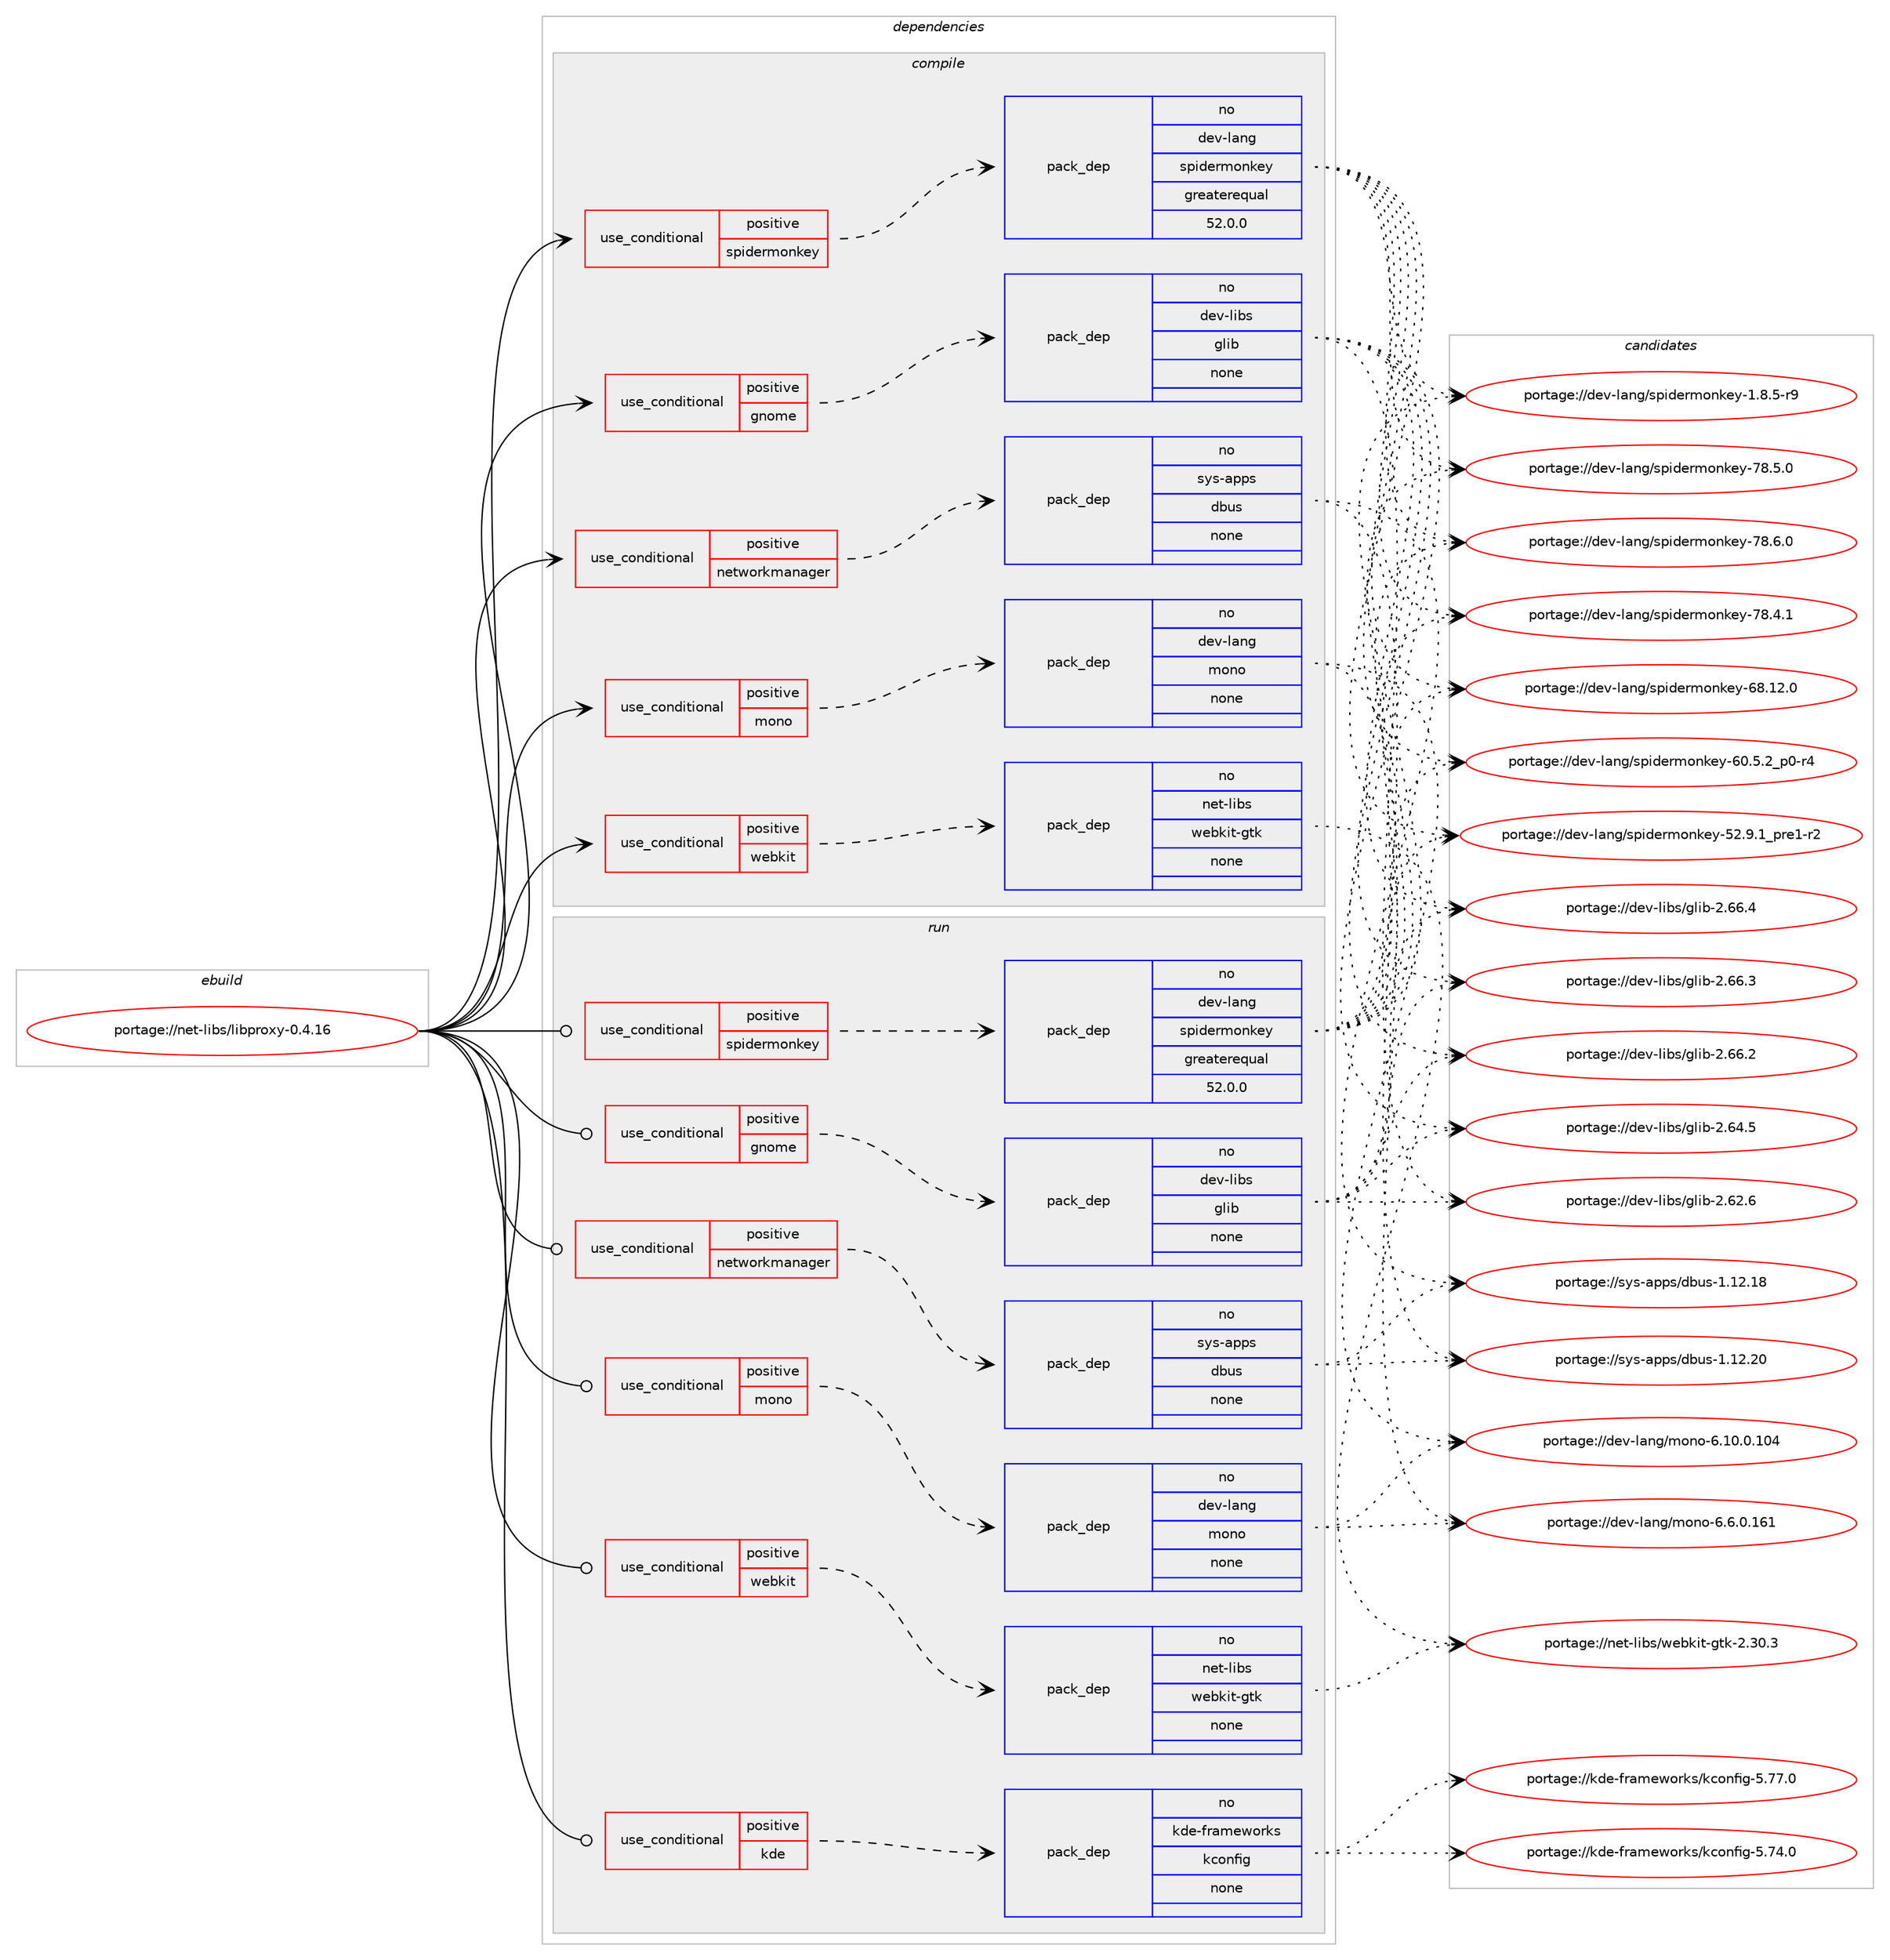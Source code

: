 digraph prolog {

# *************
# Graph options
# *************

newrank=true;
concentrate=true;
compound=true;
graph [rankdir=LR,fontname=Helvetica,fontsize=10,ranksep=1.5];#, ranksep=2.5, nodesep=0.2];
edge  [arrowhead=vee];
node  [fontname=Helvetica,fontsize=10];

# **********
# The ebuild
# **********

subgraph cluster_leftcol {
color=gray;
rank=same;
label=<<i>ebuild</i>>;
id [label="portage://net-libs/libproxy-0.4.16", color=red, width=4, href="../net-libs/libproxy-0.4.16.svg"];
}

# ****************
# The dependencies
# ****************

subgraph cluster_midcol {
color=gray;
label=<<i>dependencies</i>>;
subgraph cluster_compile {
fillcolor="#eeeeee";
style=filled;
label=<<i>compile</i>>;
subgraph cond3284 {
dependency11690 [label=<<TABLE BORDER="0" CELLBORDER="1" CELLSPACING="0" CELLPADDING="4"><TR><TD ROWSPAN="3" CELLPADDING="10">use_conditional</TD></TR><TR><TD>positive</TD></TR><TR><TD>gnome</TD></TR></TABLE>>, shape=none, color=red];
subgraph pack8289 {
dependency11691 [label=<<TABLE BORDER="0" CELLBORDER="1" CELLSPACING="0" CELLPADDING="4" WIDTH="220"><TR><TD ROWSPAN="6" CELLPADDING="30">pack_dep</TD></TR><TR><TD WIDTH="110">no</TD></TR><TR><TD>dev-libs</TD></TR><TR><TD>glib</TD></TR><TR><TD>none</TD></TR><TR><TD></TD></TR></TABLE>>, shape=none, color=blue];
}
dependency11690:e -> dependency11691:w [weight=20,style="dashed",arrowhead="vee"];
}
id:e -> dependency11690:w [weight=20,style="solid",arrowhead="vee"];
subgraph cond3285 {
dependency11692 [label=<<TABLE BORDER="0" CELLBORDER="1" CELLSPACING="0" CELLPADDING="4"><TR><TD ROWSPAN="3" CELLPADDING="10">use_conditional</TD></TR><TR><TD>positive</TD></TR><TR><TD>mono</TD></TR></TABLE>>, shape=none, color=red];
subgraph pack8290 {
dependency11693 [label=<<TABLE BORDER="0" CELLBORDER="1" CELLSPACING="0" CELLPADDING="4" WIDTH="220"><TR><TD ROWSPAN="6" CELLPADDING="30">pack_dep</TD></TR><TR><TD WIDTH="110">no</TD></TR><TR><TD>dev-lang</TD></TR><TR><TD>mono</TD></TR><TR><TD>none</TD></TR><TR><TD></TD></TR></TABLE>>, shape=none, color=blue];
}
dependency11692:e -> dependency11693:w [weight=20,style="dashed",arrowhead="vee"];
}
id:e -> dependency11692:w [weight=20,style="solid",arrowhead="vee"];
subgraph cond3286 {
dependency11694 [label=<<TABLE BORDER="0" CELLBORDER="1" CELLSPACING="0" CELLPADDING="4"><TR><TD ROWSPAN="3" CELLPADDING="10">use_conditional</TD></TR><TR><TD>positive</TD></TR><TR><TD>networkmanager</TD></TR></TABLE>>, shape=none, color=red];
subgraph pack8291 {
dependency11695 [label=<<TABLE BORDER="0" CELLBORDER="1" CELLSPACING="0" CELLPADDING="4" WIDTH="220"><TR><TD ROWSPAN="6" CELLPADDING="30">pack_dep</TD></TR><TR><TD WIDTH="110">no</TD></TR><TR><TD>sys-apps</TD></TR><TR><TD>dbus</TD></TR><TR><TD>none</TD></TR><TR><TD></TD></TR></TABLE>>, shape=none, color=blue];
}
dependency11694:e -> dependency11695:w [weight=20,style="dashed",arrowhead="vee"];
}
id:e -> dependency11694:w [weight=20,style="solid",arrowhead="vee"];
subgraph cond3287 {
dependency11696 [label=<<TABLE BORDER="0" CELLBORDER="1" CELLSPACING="0" CELLPADDING="4"><TR><TD ROWSPAN="3" CELLPADDING="10">use_conditional</TD></TR><TR><TD>positive</TD></TR><TR><TD>spidermonkey</TD></TR></TABLE>>, shape=none, color=red];
subgraph pack8292 {
dependency11697 [label=<<TABLE BORDER="0" CELLBORDER="1" CELLSPACING="0" CELLPADDING="4" WIDTH="220"><TR><TD ROWSPAN="6" CELLPADDING="30">pack_dep</TD></TR><TR><TD WIDTH="110">no</TD></TR><TR><TD>dev-lang</TD></TR><TR><TD>spidermonkey</TD></TR><TR><TD>greaterequal</TD></TR><TR><TD>52.0.0</TD></TR></TABLE>>, shape=none, color=blue];
}
dependency11696:e -> dependency11697:w [weight=20,style="dashed",arrowhead="vee"];
}
id:e -> dependency11696:w [weight=20,style="solid",arrowhead="vee"];
subgraph cond3288 {
dependency11698 [label=<<TABLE BORDER="0" CELLBORDER="1" CELLSPACING="0" CELLPADDING="4"><TR><TD ROWSPAN="3" CELLPADDING="10">use_conditional</TD></TR><TR><TD>positive</TD></TR><TR><TD>webkit</TD></TR></TABLE>>, shape=none, color=red];
subgraph pack8293 {
dependency11699 [label=<<TABLE BORDER="0" CELLBORDER="1" CELLSPACING="0" CELLPADDING="4" WIDTH="220"><TR><TD ROWSPAN="6" CELLPADDING="30">pack_dep</TD></TR><TR><TD WIDTH="110">no</TD></TR><TR><TD>net-libs</TD></TR><TR><TD>webkit-gtk</TD></TR><TR><TD>none</TD></TR><TR><TD></TD></TR></TABLE>>, shape=none, color=blue];
}
dependency11698:e -> dependency11699:w [weight=20,style="dashed",arrowhead="vee"];
}
id:e -> dependency11698:w [weight=20,style="solid",arrowhead="vee"];
}
subgraph cluster_compileandrun {
fillcolor="#eeeeee";
style=filled;
label=<<i>compile and run</i>>;
}
subgraph cluster_run {
fillcolor="#eeeeee";
style=filled;
label=<<i>run</i>>;
subgraph cond3289 {
dependency11700 [label=<<TABLE BORDER="0" CELLBORDER="1" CELLSPACING="0" CELLPADDING="4"><TR><TD ROWSPAN="3" CELLPADDING="10">use_conditional</TD></TR><TR><TD>positive</TD></TR><TR><TD>gnome</TD></TR></TABLE>>, shape=none, color=red];
subgraph pack8294 {
dependency11701 [label=<<TABLE BORDER="0" CELLBORDER="1" CELLSPACING="0" CELLPADDING="4" WIDTH="220"><TR><TD ROWSPAN="6" CELLPADDING="30">pack_dep</TD></TR><TR><TD WIDTH="110">no</TD></TR><TR><TD>dev-libs</TD></TR><TR><TD>glib</TD></TR><TR><TD>none</TD></TR><TR><TD></TD></TR></TABLE>>, shape=none, color=blue];
}
dependency11700:e -> dependency11701:w [weight=20,style="dashed",arrowhead="vee"];
}
id:e -> dependency11700:w [weight=20,style="solid",arrowhead="odot"];
subgraph cond3290 {
dependency11702 [label=<<TABLE BORDER="0" CELLBORDER="1" CELLSPACING="0" CELLPADDING="4"><TR><TD ROWSPAN="3" CELLPADDING="10">use_conditional</TD></TR><TR><TD>positive</TD></TR><TR><TD>kde</TD></TR></TABLE>>, shape=none, color=red];
subgraph pack8295 {
dependency11703 [label=<<TABLE BORDER="0" CELLBORDER="1" CELLSPACING="0" CELLPADDING="4" WIDTH="220"><TR><TD ROWSPAN="6" CELLPADDING="30">pack_dep</TD></TR><TR><TD WIDTH="110">no</TD></TR><TR><TD>kde-frameworks</TD></TR><TR><TD>kconfig</TD></TR><TR><TD>none</TD></TR><TR><TD></TD></TR></TABLE>>, shape=none, color=blue];
}
dependency11702:e -> dependency11703:w [weight=20,style="dashed",arrowhead="vee"];
}
id:e -> dependency11702:w [weight=20,style="solid",arrowhead="odot"];
subgraph cond3291 {
dependency11704 [label=<<TABLE BORDER="0" CELLBORDER="1" CELLSPACING="0" CELLPADDING="4"><TR><TD ROWSPAN="3" CELLPADDING="10">use_conditional</TD></TR><TR><TD>positive</TD></TR><TR><TD>mono</TD></TR></TABLE>>, shape=none, color=red];
subgraph pack8296 {
dependency11705 [label=<<TABLE BORDER="0" CELLBORDER="1" CELLSPACING="0" CELLPADDING="4" WIDTH="220"><TR><TD ROWSPAN="6" CELLPADDING="30">pack_dep</TD></TR><TR><TD WIDTH="110">no</TD></TR><TR><TD>dev-lang</TD></TR><TR><TD>mono</TD></TR><TR><TD>none</TD></TR><TR><TD></TD></TR></TABLE>>, shape=none, color=blue];
}
dependency11704:e -> dependency11705:w [weight=20,style="dashed",arrowhead="vee"];
}
id:e -> dependency11704:w [weight=20,style="solid",arrowhead="odot"];
subgraph cond3292 {
dependency11706 [label=<<TABLE BORDER="0" CELLBORDER="1" CELLSPACING="0" CELLPADDING="4"><TR><TD ROWSPAN="3" CELLPADDING="10">use_conditional</TD></TR><TR><TD>positive</TD></TR><TR><TD>networkmanager</TD></TR></TABLE>>, shape=none, color=red];
subgraph pack8297 {
dependency11707 [label=<<TABLE BORDER="0" CELLBORDER="1" CELLSPACING="0" CELLPADDING="4" WIDTH="220"><TR><TD ROWSPAN="6" CELLPADDING="30">pack_dep</TD></TR><TR><TD WIDTH="110">no</TD></TR><TR><TD>sys-apps</TD></TR><TR><TD>dbus</TD></TR><TR><TD>none</TD></TR><TR><TD></TD></TR></TABLE>>, shape=none, color=blue];
}
dependency11706:e -> dependency11707:w [weight=20,style="dashed",arrowhead="vee"];
}
id:e -> dependency11706:w [weight=20,style="solid",arrowhead="odot"];
subgraph cond3293 {
dependency11708 [label=<<TABLE BORDER="0" CELLBORDER="1" CELLSPACING="0" CELLPADDING="4"><TR><TD ROWSPAN="3" CELLPADDING="10">use_conditional</TD></TR><TR><TD>positive</TD></TR><TR><TD>spidermonkey</TD></TR></TABLE>>, shape=none, color=red];
subgraph pack8298 {
dependency11709 [label=<<TABLE BORDER="0" CELLBORDER="1" CELLSPACING="0" CELLPADDING="4" WIDTH="220"><TR><TD ROWSPAN="6" CELLPADDING="30">pack_dep</TD></TR><TR><TD WIDTH="110">no</TD></TR><TR><TD>dev-lang</TD></TR><TR><TD>spidermonkey</TD></TR><TR><TD>greaterequal</TD></TR><TR><TD>52.0.0</TD></TR></TABLE>>, shape=none, color=blue];
}
dependency11708:e -> dependency11709:w [weight=20,style="dashed",arrowhead="vee"];
}
id:e -> dependency11708:w [weight=20,style="solid",arrowhead="odot"];
subgraph cond3294 {
dependency11710 [label=<<TABLE BORDER="0" CELLBORDER="1" CELLSPACING="0" CELLPADDING="4"><TR><TD ROWSPAN="3" CELLPADDING="10">use_conditional</TD></TR><TR><TD>positive</TD></TR><TR><TD>webkit</TD></TR></TABLE>>, shape=none, color=red];
subgraph pack8299 {
dependency11711 [label=<<TABLE BORDER="0" CELLBORDER="1" CELLSPACING="0" CELLPADDING="4" WIDTH="220"><TR><TD ROWSPAN="6" CELLPADDING="30">pack_dep</TD></TR><TR><TD WIDTH="110">no</TD></TR><TR><TD>net-libs</TD></TR><TR><TD>webkit-gtk</TD></TR><TR><TD>none</TD></TR><TR><TD></TD></TR></TABLE>>, shape=none, color=blue];
}
dependency11710:e -> dependency11711:w [weight=20,style="dashed",arrowhead="vee"];
}
id:e -> dependency11710:w [weight=20,style="solid",arrowhead="odot"];
}
}

# **************
# The candidates
# **************

subgraph cluster_choices {
rank=same;
color=gray;
label=<<i>candidates</i>>;

subgraph choice8289 {
color=black;
nodesep=1;
choice1001011184510810598115471031081059845504654544652 [label="portage://dev-libs/glib-2.66.4", color=red, width=4,href="../dev-libs/glib-2.66.4.svg"];
choice1001011184510810598115471031081059845504654544651 [label="portage://dev-libs/glib-2.66.3", color=red, width=4,href="../dev-libs/glib-2.66.3.svg"];
choice1001011184510810598115471031081059845504654544650 [label="portage://dev-libs/glib-2.66.2", color=red, width=4,href="../dev-libs/glib-2.66.2.svg"];
choice1001011184510810598115471031081059845504654524653 [label="portage://dev-libs/glib-2.64.5", color=red, width=4,href="../dev-libs/glib-2.64.5.svg"];
choice1001011184510810598115471031081059845504654504654 [label="portage://dev-libs/glib-2.62.6", color=red, width=4,href="../dev-libs/glib-2.62.6.svg"];
dependency11691:e -> choice1001011184510810598115471031081059845504654544652:w [style=dotted,weight="100"];
dependency11691:e -> choice1001011184510810598115471031081059845504654544651:w [style=dotted,weight="100"];
dependency11691:e -> choice1001011184510810598115471031081059845504654544650:w [style=dotted,weight="100"];
dependency11691:e -> choice1001011184510810598115471031081059845504654524653:w [style=dotted,weight="100"];
dependency11691:e -> choice1001011184510810598115471031081059845504654504654:w [style=dotted,weight="100"];
}
subgraph choice8290 {
color=black;
nodesep=1;
choice10010111845108971101034710911111011145544654464846495449 [label="portage://dev-lang/mono-6.6.0.161", color=red, width=4,href="../dev-lang/mono-6.6.0.161.svg"];
choice1001011184510897110103471091111101114554464948464846494852 [label="portage://dev-lang/mono-6.10.0.104", color=red, width=4,href="../dev-lang/mono-6.10.0.104.svg"];
dependency11693:e -> choice10010111845108971101034710911111011145544654464846495449:w [style=dotted,weight="100"];
dependency11693:e -> choice1001011184510897110103471091111101114554464948464846494852:w [style=dotted,weight="100"];
}
subgraph choice8291 {
color=black;
nodesep=1;
choice115121115459711211211547100981171154549464950465048 [label="portage://sys-apps/dbus-1.12.20", color=red, width=4,href="../sys-apps/dbus-1.12.20.svg"];
choice115121115459711211211547100981171154549464950464956 [label="portage://sys-apps/dbus-1.12.18", color=red, width=4,href="../sys-apps/dbus-1.12.18.svg"];
dependency11695:e -> choice115121115459711211211547100981171154549464950465048:w [style=dotted,weight="100"];
dependency11695:e -> choice115121115459711211211547100981171154549464950464956:w [style=dotted,weight="100"];
}
subgraph choice8292 {
color=black;
nodesep=1;
choice10010111845108971101034711511210510010111410911111010710112145555646544648 [label="portage://dev-lang/spidermonkey-78.6.0", color=red, width=4,href="../dev-lang/spidermonkey-78.6.0.svg"];
choice10010111845108971101034711511210510010111410911111010710112145555646534648 [label="portage://dev-lang/spidermonkey-78.5.0", color=red, width=4,href="../dev-lang/spidermonkey-78.5.0.svg"];
choice10010111845108971101034711511210510010111410911111010710112145555646524649 [label="portage://dev-lang/spidermonkey-78.4.1", color=red, width=4,href="../dev-lang/spidermonkey-78.4.1.svg"];
choice1001011184510897110103471151121051001011141091111101071011214554564649504648 [label="portage://dev-lang/spidermonkey-68.12.0", color=red, width=4,href="../dev-lang/spidermonkey-68.12.0.svg"];
choice1001011184510897110103471151121051001011141091111101071011214554484653465095112484511452 [label="portage://dev-lang/spidermonkey-60.5.2_p0-r4", color=red, width=4,href="../dev-lang/spidermonkey-60.5.2_p0-r4.svg"];
choice1001011184510897110103471151121051001011141091111101071011214553504657464995112114101494511450 [label="portage://dev-lang/spidermonkey-52.9.1_pre1-r2", color=red, width=4,href="../dev-lang/spidermonkey-52.9.1_pre1-r2.svg"];
choice1001011184510897110103471151121051001011141091111101071011214549465646534511457 [label="portage://dev-lang/spidermonkey-1.8.5-r9", color=red, width=4,href="../dev-lang/spidermonkey-1.8.5-r9.svg"];
dependency11697:e -> choice10010111845108971101034711511210510010111410911111010710112145555646544648:w [style=dotted,weight="100"];
dependency11697:e -> choice10010111845108971101034711511210510010111410911111010710112145555646534648:w [style=dotted,weight="100"];
dependency11697:e -> choice10010111845108971101034711511210510010111410911111010710112145555646524649:w [style=dotted,weight="100"];
dependency11697:e -> choice1001011184510897110103471151121051001011141091111101071011214554564649504648:w [style=dotted,weight="100"];
dependency11697:e -> choice1001011184510897110103471151121051001011141091111101071011214554484653465095112484511452:w [style=dotted,weight="100"];
dependency11697:e -> choice1001011184510897110103471151121051001011141091111101071011214553504657464995112114101494511450:w [style=dotted,weight="100"];
dependency11697:e -> choice1001011184510897110103471151121051001011141091111101071011214549465646534511457:w [style=dotted,weight="100"];
}
subgraph choice8293 {
color=black;
nodesep=1;
choice110101116451081059811547119101981071051164510311610745504651484651 [label="portage://net-libs/webkit-gtk-2.30.3", color=red, width=4,href="../net-libs/webkit-gtk-2.30.3.svg"];
dependency11699:e -> choice110101116451081059811547119101981071051164510311610745504651484651:w [style=dotted,weight="100"];
}
subgraph choice8294 {
color=black;
nodesep=1;
choice1001011184510810598115471031081059845504654544652 [label="portage://dev-libs/glib-2.66.4", color=red, width=4,href="../dev-libs/glib-2.66.4.svg"];
choice1001011184510810598115471031081059845504654544651 [label="portage://dev-libs/glib-2.66.3", color=red, width=4,href="../dev-libs/glib-2.66.3.svg"];
choice1001011184510810598115471031081059845504654544650 [label="portage://dev-libs/glib-2.66.2", color=red, width=4,href="../dev-libs/glib-2.66.2.svg"];
choice1001011184510810598115471031081059845504654524653 [label="portage://dev-libs/glib-2.64.5", color=red, width=4,href="../dev-libs/glib-2.64.5.svg"];
choice1001011184510810598115471031081059845504654504654 [label="portage://dev-libs/glib-2.62.6", color=red, width=4,href="../dev-libs/glib-2.62.6.svg"];
dependency11701:e -> choice1001011184510810598115471031081059845504654544652:w [style=dotted,weight="100"];
dependency11701:e -> choice1001011184510810598115471031081059845504654544651:w [style=dotted,weight="100"];
dependency11701:e -> choice1001011184510810598115471031081059845504654544650:w [style=dotted,weight="100"];
dependency11701:e -> choice1001011184510810598115471031081059845504654524653:w [style=dotted,weight="100"];
dependency11701:e -> choice1001011184510810598115471031081059845504654504654:w [style=dotted,weight="100"];
}
subgraph choice8295 {
color=black;
nodesep=1;
choice1071001014510211497109101119111114107115471079911111010210510345534655554648 [label="portage://kde-frameworks/kconfig-5.77.0", color=red, width=4,href="../kde-frameworks/kconfig-5.77.0.svg"];
choice1071001014510211497109101119111114107115471079911111010210510345534655524648 [label="portage://kde-frameworks/kconfig-5.74.0", color=red, width=4,href="../kde-frameworks/kconfig-5.74.0.svg"];
dependency11703:e -> choice1071001014510211497109101119111114107115471079911111010210510345534655554648:w [style=dotted,weight="100"];
dependency11703:e -> choice1071001014510211497109101119111114107115471079911111010210510345534655524648:w [style=dotted,weight="100"];
}
subgraph choice8296 {
color=black;
nodesep=1;
choice10010111845108971101034710911111011145544654464846495449 [label="portage://dev-lang/mono-6.6.0.161", color=red, width=4,href="../dev-lang/mono-6.6.0.161.svg"];
choice1001011184510897110103471091111101114554464948464846494852 [label="portage://dev-lang/mono-6.10.0.104", color=red, width=4,href="../dev-lang/mono-6.10.0.104.svg"];
dependency11705:e -> choice10010111845108971101034710911111011145544654464846495449:w [style=dotted,weight="100"];
dependency11705:e -> choice1001011184510897110103471091111101114554464948464846494852:w [style=dotted,weight="100"];
}
subgraph choice8297 {
color=black;
nodesep=1;
choice115121115459711211211547100981171154549464950465048 [label="portage://sys-apps/dbus-1.12.20", color=red, width=4,href="../sys-apps/dbus-1.12.20.svg"];
choice115121115459711211211547100981171154549464950464956 [label="portage://sys-apps/dbus-1.12.18", color=red, width=4,href="../sys-apps/dbus-1.12.18.svg"];
dependency11707:e -> choice115121115459711211211547100981171154549464950465048:w [style=dotted,weight="100"];
dependency11707:e -> choice115121115459711211211547100981171154549464950464956:w [style=dotted,weight="100"];
}
subgraph choice8298 {
color=black;
nodesep=1;
choice10010111845108971101034711511210510010111410911111010710112145555646544648 [label="portage://dev-lang/spidermonkey-78.6.0", color=red, width=4,href="../dev-lang/spidermonkey-78.6.0.svg"];
choice10010111845108971101034711511210510010111410911111010710112145555646534648 [label="portage://dev-lang/spidermonkey-78.5.0", color=red, width=4,href="../dev-lang/spidermonkey-78.5.0.svg"];
choice10010111845108971101034711511210510010111410911111010710112145555646524649 [label="portage://dev-lang/spidermonkey-78.4.1", color=red, width=4,href="../dev-lang/spidermonkey-78.4.1.svg"];
choice1001011184510897110103471151121051001011141091111101071011214554564649504648 [label="portage://dev-lang/spidermonkey-68.12.0", color=red, width=4,href="../dev-lang/spidermonkey-68.12.0.svg"];
choice1001011184510897110103471151121051001011141091111101071011214554484653465095112484511452 [label="portage://dev-lang/spidermonkey-60.5.2_p0-r4", color=red, width=4,href="../dev-lang/spidermonkey-60.5.2_p0-r4.svg"];
choice1001011184510897110103471151121051001011141091111101071011214553504657464995112114101494511450 [label="portage://dev-lang/spidermonkey-52.9.1_pre1-r2", color=red, width=4,href="../dev-lang/spidermonkey-52.9.1_pre1-r2.svg"];
choice1001011184510897110103471151121051001011141091111101071011214549465646534511457 [label="portage://dev-lang/spidermonkey-1.8.5-r9", color=red, width=4,href="../dev-lang/spidermonkey-1.8.5-r9.svg"];
dependency11709:e -> choice10010111845108971101034711511210510010111410911111010710112145555646544648:w [style=dotted,weight="100"];
dependency11709:e -> choice10010111845108971101034711511210510010111410911111010710112145555646534648:w [style=dotted,weight="100"];
dependency11709:e -> choice10010111845108971101034711511210510010111410911111010710112145555646524649:w [style=dotted,weight="100"];
dependency11709:e -> choice1001011184510897110103471151121051001011141091111101071011214554564649504648:w [style=dotted,weight="100"];
dependency11709:e -> choice1001011184510897110103471151121051001011141091111101071011214554484653465095112484511452:w [style=dotted,weight="100"];
dependency11709:e -> choice1001011184510897110103471151121051001011141091111101071011214553504657464995112114101494511450:w [style=dotted,weight="100"];
dependency11709:e -> choice1001011184510897110103471151121051001011141091111101071011214549465646534511457:w [style=dotted,weight="100"];
}
subgraph choice8299 {
color=black;
nodesep=1;
choice110101116451081059811547119101981071051164510311610745504651484651 [label="portage://net-libs/webkit-gtk-2.30.3", color=red, width=4,href="../net-libs/webkit-gtk-2.30.3.svg"];
dependency11711:e -> choice110101116451081059811547119101981071051164510311610745504651484651:w [style=dotted,weight="100"];
}
}

}
